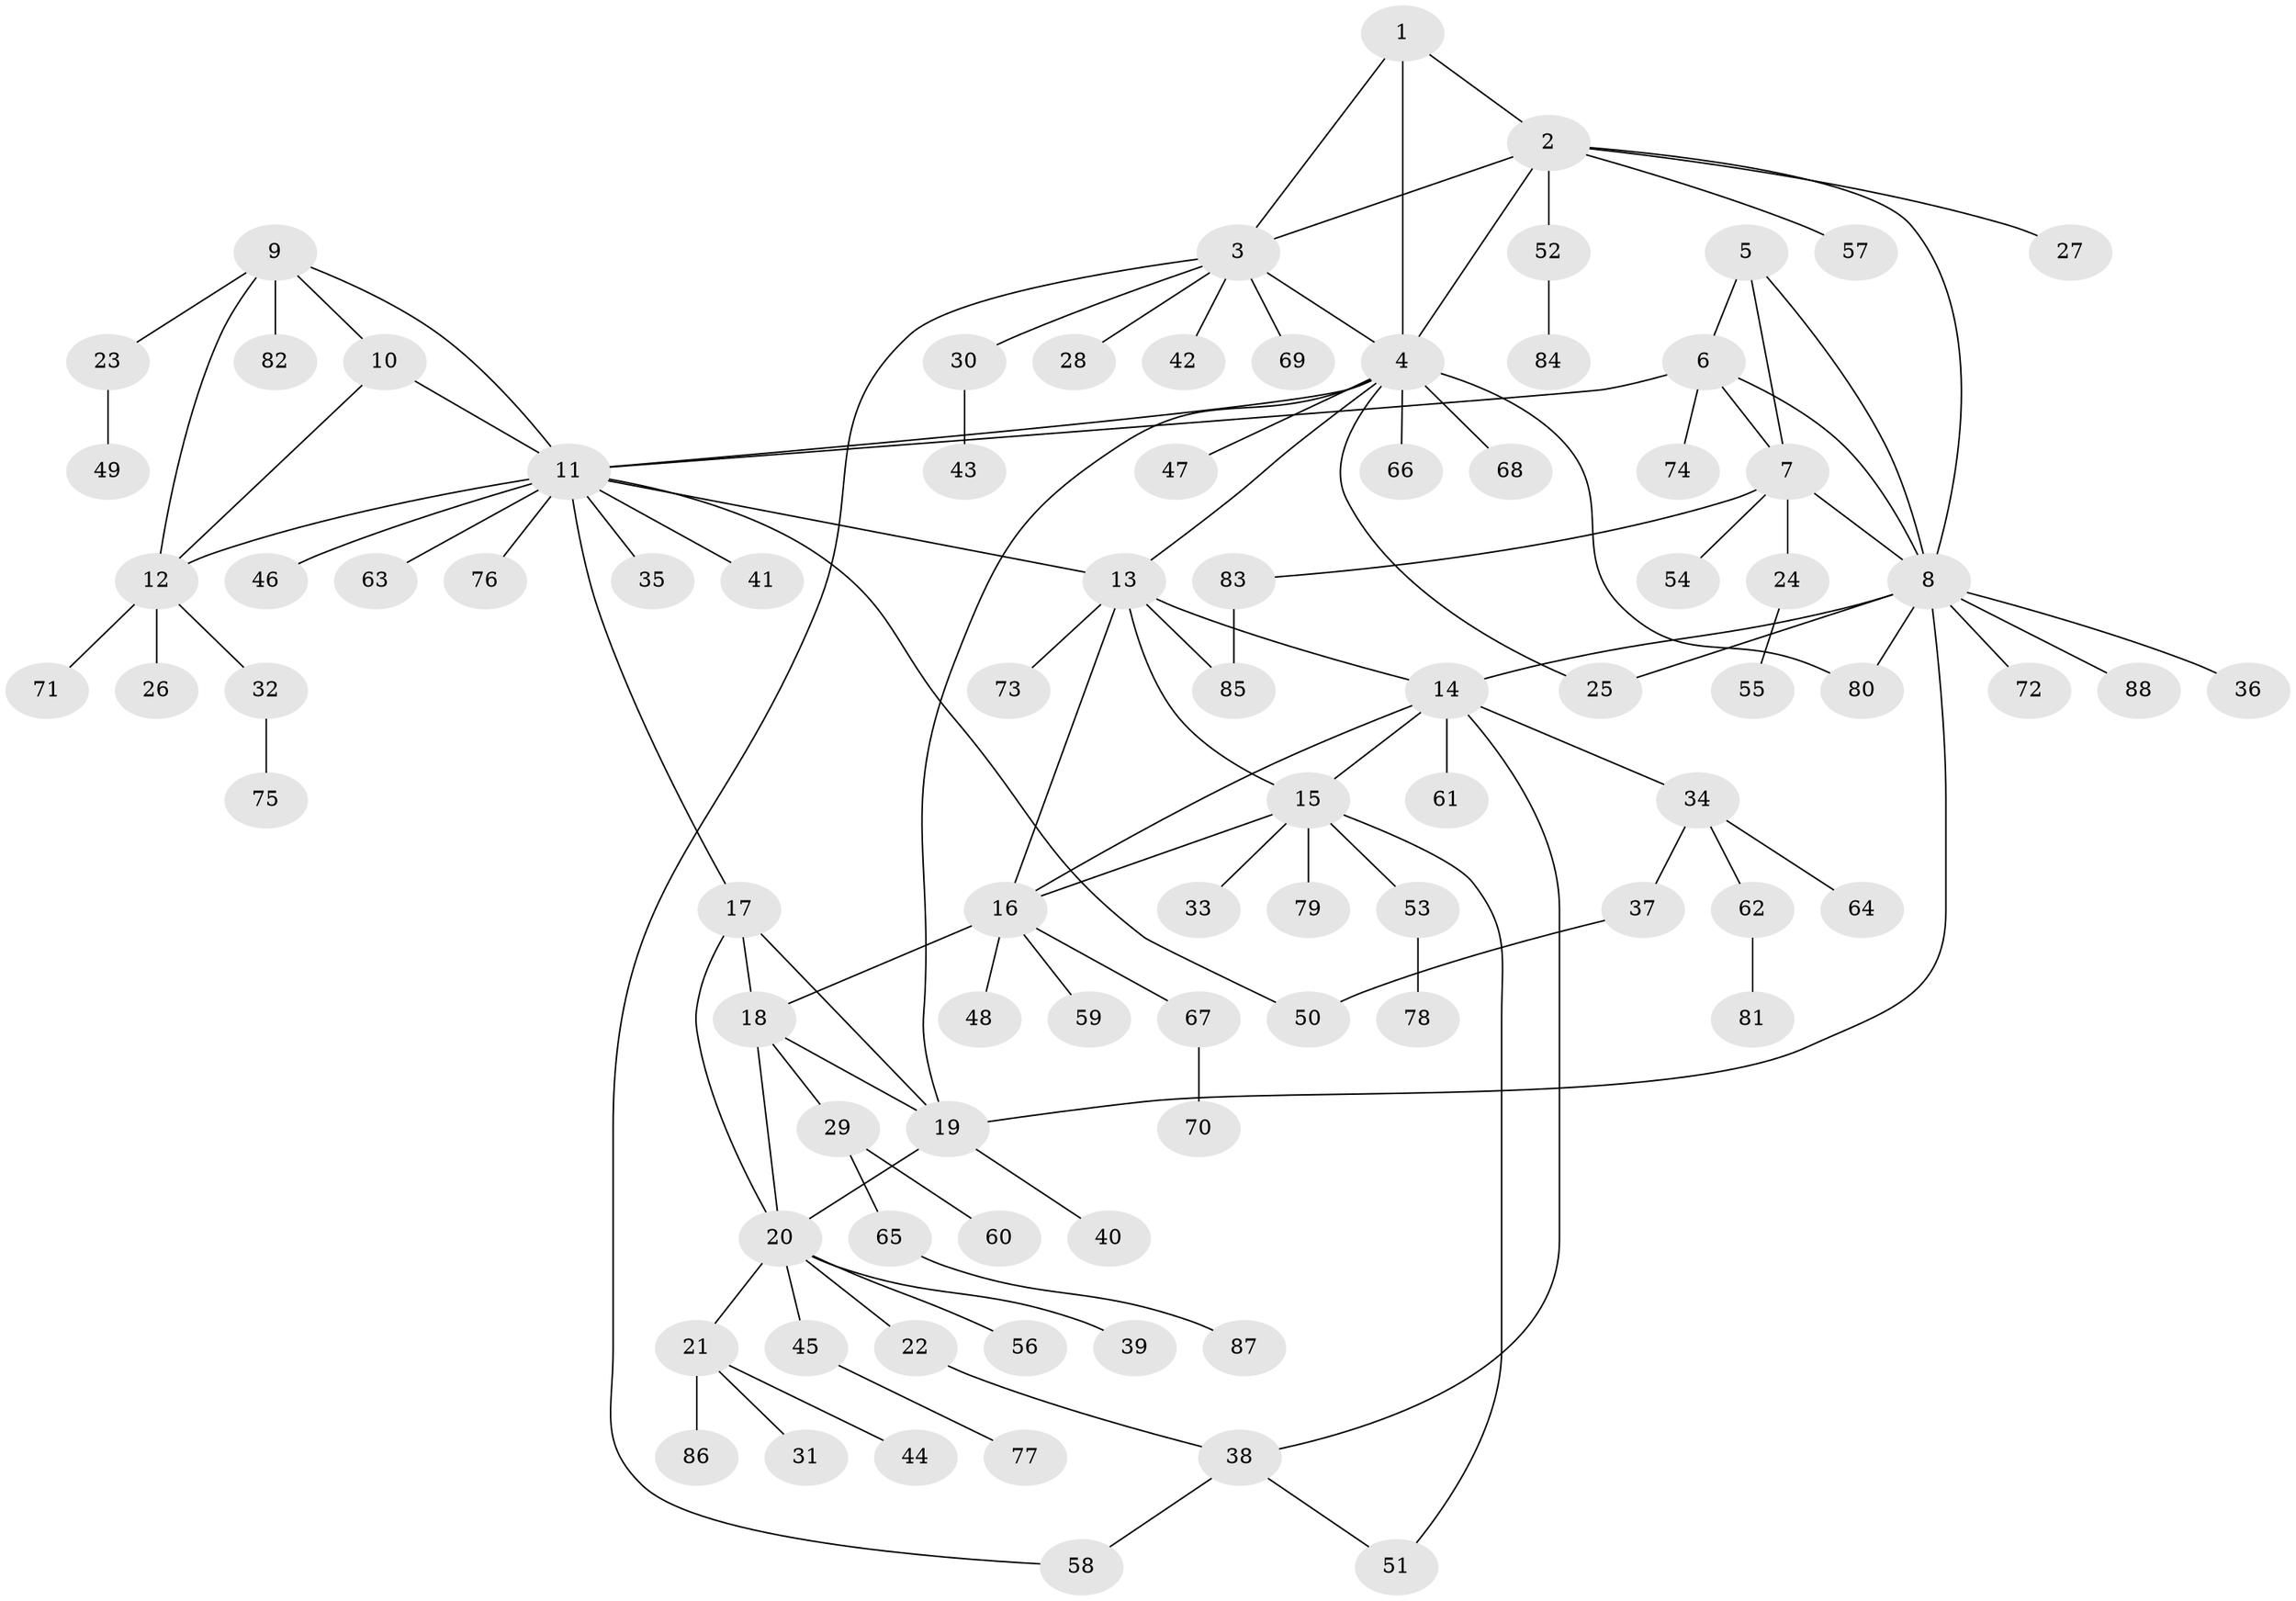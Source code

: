// coarse degree distribution, {5: 0.01639344262295082, 14: 0.03278688524590164, 3: 0.06557377049180328, 12: 0.01639344262295082, 8: 0.01639344262295082, 9: 0.03278688524590164, 4: 0.01639344262295082, 2: 0.13114754098360656, 1: 0.6721311475409836}
// Generated by graph-tools (version 1.1) at 2025/57/03/04/25 21:57:39]
// undirected, 88 vertices, 115 edges
graph export_dot {
graph [start="1"]
  node [color=gray90,style=filled];
  1;
  2;
  3;
  4;
  5;
  6;
  7;
  8;
  9;
  10;
  11;
  12;
  13;
  14;
  15;
  16;
  17;
  18;
  19;
  20;
  21;
  22;
  23;
  24;
  25;
  26;
  27;
  28;
  29;
  30;
  31;
  32;
  33;
  34;
  35;
  36;
  37;
  38;
  39;
  40;
  41;
  42;
  43;
  44;
  45;
  46;
  47;
  48;
  49;
  50;
  51;
  52;
  53;
  54;
  55;
  56;
  57;
  58;
  59;
  60;
  61;
  62;
  63;
  64;
  65;
  66;
  67;
  68;
  69;
  70;
  71;
  72;
  73;
  74;
  75;
  76;
  77;
  78;
  79;
  80;
  81;
  82;
  83;
  84;
  85;
  86;
  87;
  88;
  1 -- 2;
  1 -- 3;
  1 -- 4;
  2 -- 3;
  2 -- 4;
  2 -- 8;
  2 -- 27;
  2 -- 52;
  2 -- 57;
  3 -- 4;
  3 -- 28;
  3 -- 30;
  3 -- 42;
  3 -- 58;
  3 -- 69;
  4 -- 11;
  4 -- 13;
  4 -- 19;
  4 -- 25;
  4 -- 47;
  4 -- 66;
  4 -- 68;
  4 -- 80;
  5 -- 6;
  5 -- 7;
  5 -- 8;
  6 -- 7;
  6 -- 8;
  6 -- 11;
  6 -- 74;
  7 -- 8;
  7 -- 24;
  7 -- 54;
  7 -- 83;
  8 -- 14;
  8 -- 19;
  8 -- 25;
  8 -- 36;
  8 -- 72;
  8 -- 80;
  8 -- 88;
  9 -- 10;
  9 -- 11;
  9 -- 12;
  9 -- 23;
  9 -- 82;
  10 -- 11;
  10 -- 12;
  11 -- 12;
  11 -- 13;
  11 -- 17;
  11 -- 35;
  11 -- 41;
  11 -- 46;
  11 -- 50;
  11 -- 63;
  11 -- 76;
  12 -- 26;
  12 -- 32;
  12 -- 71;
  13 -- 14;
  13 -- 15;
  13 -- 16;
  13 -- 73;
  13 -- 85;
  14 -- 15;
  14 -- 16;
  14 -- 34;
  14 -- 38;
  14 -- 61;
  15 -- 16;
  15 -- 33;
  15 -- 51;
  15 -- 53;
  15 -- 79;
  16 -- 18;
  16 -- 48;
  16 -- 59;
  16 -- 67;
  17 -- 18;
  17 -- 19;
  17 -- 20;
  18 -- 19;
  18 -- 20;
  18 -- 29;
  19 -- 20;
  19 -- 40;
  20 -- 21;
  20 -- 22;
  20 -- 39;
  20 -- 45;
  20 -- 56;
  21 -- 31;
  21 -- 44;
  21 -- 86;
  22 -- 38;
  23 -- 49;
  24 -- 55;
  29 -- 60;
  29 -- 65;
  30 -- 43;
  32 -- 75;
  34 -- 37;
  34 -- 62;
  34 -- 64;
  37 -- 50;
  38 -- 51;
  38 -- 58;
  45 -- 77;
  52 -- 84;
  53 -- 78;
  62 -- 81;
  65 -- 87;
  67 -- 70;
  83 -- 85;
}
